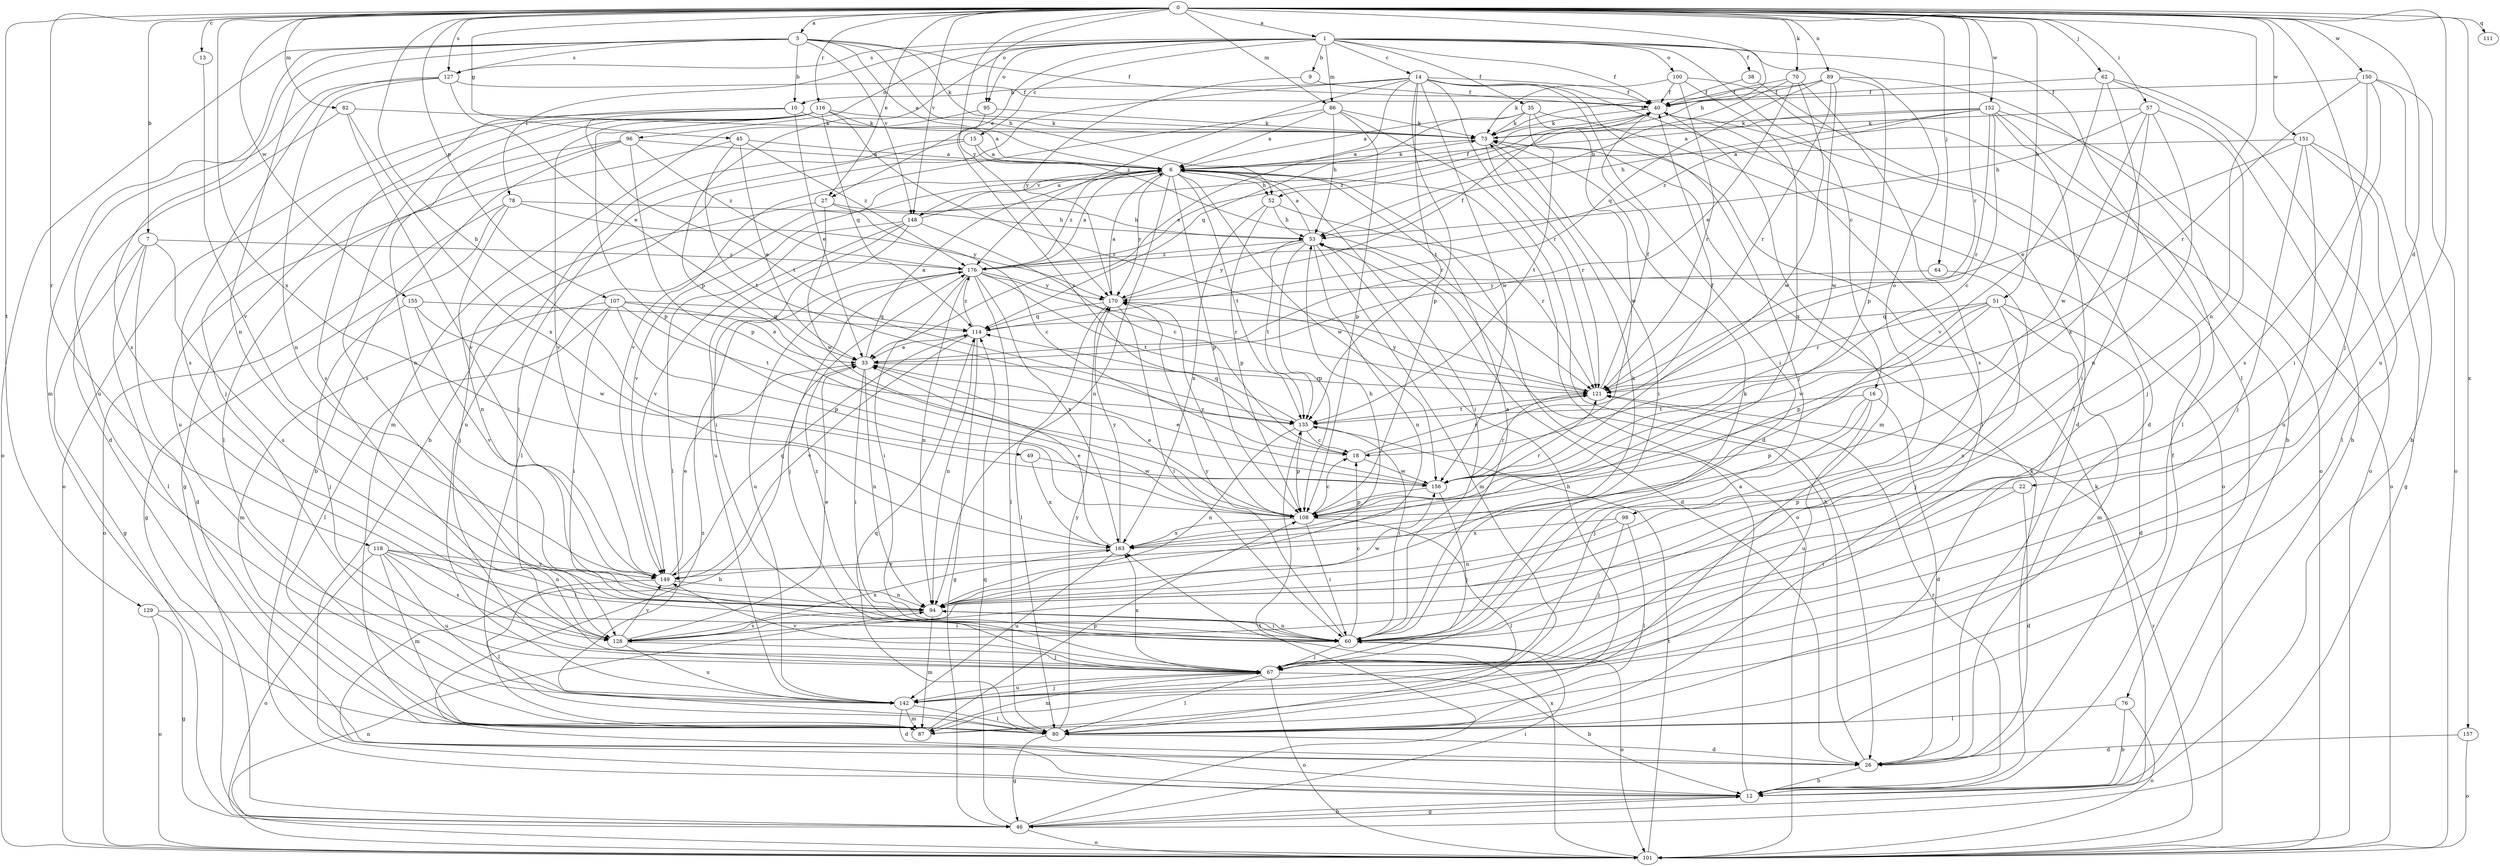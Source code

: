 strict digraph  {
0;
1;
5;
6;
7;
9;
10;
12;
13;
14;
15;
16;
18;
22;
26;
27;
33;
35;
38;
40;
45;
46;
49;
51;
52;
53;
57;
60;
62;
64;
67;
70;
73;
76;
78;
80;
82;
86;
87;
89;
94;
95;
96;
98;
100;
101;
107;
108;
111;
114;
116;
118;
121;
127;
128;
129;
135;
142;
148;
149;
150;
151;
152;
155;
156;
157;
163;
170;
176;
0 -> 1  [label=a];
0 -> 5  [label=a];
0 -> 7  [label=b];
0 -> 13  [label=c];
0 -> 22  [label=d];
0 -> 27  [label=e];
0 -> 45  [label=g];
0 -> 49  [label=h];
0 -> 51  [label=h];
0 -> 52  [label=h];
0 -> 57  [label=i];
0 -> 62  [label=j];
0 -> 64  [label=j];
0 -> 67  [label=j];
0 -> 70  [label=k];
0 -> 82  [label=m];
0 -> 86  [label=m];
0 -> 89  [label=n];
0 -> 94  [label=n];
0 -> 95  [label=o];
0 -> 107  [label=p];
0 -> 111  [label=q];
0 -> 116  [label=r];
0 -> 118  [label=r];
0 -> 121  [label=r];
0 -> 127  [label=s];
0 -> 129  [label=t];
0 -> 142  [label=u];
0 -> 148  [label=v];
0 -> 150  [label=w];
0 -> 151  [label=w];
0 -> 152  [label=w];
0 -> 155  [label=w];
0 -> 157  [label=x];
0 -> 163  [label=x];
0 -> 170  [label=y];
1 -> 9  [label=b];
1 -> 14  [label=c];
1 -> 15  [label=c];
1 -> 16  [label=c];
1 -> 27  [label=e];
1 -> 35  [label=f];
1 -> 38  [label=f];
1 -> 40  [label=f];
1 -> 76  [label=l];
1 -> 78  [label=l];
1 -> 86  [label=m];
1 -> 95  [label=o];
1 -> 96  [label=o];
1 -> 98  [label=o];
1 -> 100  [label=o];
1 -> 108  [label=p];
1 -> 127  [label=s];
5 -> 6  [label=a];
5 -> 10  [label=b];
5 -> 40  [label=f];
5 -> 52  [label=h];
5 -> 73  [label=k];
5 -> 87  [label=m];
5 -> 94  [label=n];
5 -> 101  [label=o];
5 -> 127  [label=s];
5 -> 128  [label=s];
5 -> 148  [label=v];
6 -> 52  [label=h];
6 -> 60  [label=i];
6 -> 73  [label=k];
6 -> 80  [label=l];
6 -> 94  [label=n];
6 -> 101  [label=o];
6 -> 108  [label=p];
6 -> 135  [label=t];
6 -> 148  [label=v];
6 -> 149  [label=v];
6 -> 156  [label=w];
6 -> 170  [label=y];
6 -> 176  [label=z];
7 -> 26  [label=d];
7 -> 46  [label=g];
7 -> 80  [label=l];
7 -> 128  [label=s];
7 -> 176  [label=z];
9 -> 40  [label=f];
9 -> 170  [label=y];
10 -> 33  [label=e];
10 -> 73  [label=k];
10 -> 101  [label=o];
10 -> 128  [label=s];
10 -> 135  [label=t];
12 -> 6  [label=a];
12 -> 40  [label=f];
12 -> 46  [label=g];
12 -> 73  [label=k];
12 -> 121  [label=r];
12 -> 176  [label=z];
13 -> 149  [label=v];
14 -> 10  [label=b];
14 -> 12  [label=b];
14 -> 26  [label=d];
14 -> 33  [label=e];
14 -> 40  [label=f];
14 -> 60  [label=i];
14 -> 67  [label=j];
14 -> 108  [label=p];
14 -> 121  [label=r];
14 -> 135  [label=t];
14 -> 156  [label=w];
14 -> 176  [label=z];
15 -> 6  [label=a];
15 -> 67  [label=j];
15 -> 121  [label=r];
15 -> 142  [label=u];
16 -> 26  [label=d];
16 -> 67  [label=j];
16 -> 108  [label=p];
16 -> 135  [label=t];
16 -> 142  [label=u];
18 -> 40  [label=f];
18 -> 121  [label=r];
18 -> 156  [label=w];
22 -> 26  [label=d];
22 -> 60  [label=i];
22 -> 108  [label=p];
26 -> 12  [label=b];
26 -> 53  [label=h];
27 -> 18  [label=c];
27 -> 53  [label=h];
27 -> 67  [label=j];
27 -> 156  [label=w];
33 -> 6  [label=a];
33 -> 12  [label=b];
33 -> 60  [label=i];
33 -> 94  [label=n];
33 -> 121  [label=r];
35 -> 6  [label=a];
35 -> 73  [label=k];
35 -> 101  [label=o];
35 -> 114  [label=q];
35 -> 135  [label=t];
35 -> 156  [label=w];
38 -> 26  [label=d];
38 -> 40  [label=f];
40 -> 73  [label=k];
40 -> 80  [label=l];
40 -> 87  [label=m];
40 -> 176  [label=z];
45 -> 6  [label=a];
45 -> 33  [label=e];
45 -> 135  [label=t];
45 -> 142  [label=u];
45 -> 176  [label=z];
46 -> 12  [label=b];
46 -> 60  [label=i];
46 -> 73  [label=k];
46 -> 101  [label=o];
46 -> 114  [label=q];
46 -> 135  [label=t];
49 -> 156  [label=w];
49 -> 163  [label=x];
51 -> 26  [label=d];
51 -> 67  [label=j];
51 -> 87  [label=m];
51 -> 108  [label=p];
51 -> 114  [label=q];
51 -> 121  [label=r];
51 -> 156  [label=w];
52 -> 53  [label=h];
52 -> 108  [label=p];
52 -> 121  [label=r];
52 -> 163  [label=x];
53 -> 6  [label=a];
53 -> 26  [label=d];
53 -> 87  [label=m];
53 -> 94  [label=n];
53 -> 108  [label=p];
53 -> 135  [label=t];
53 -> 170  [label=y];
53 -> 176  [label=z];
57 -> 53  [label=h];
57 -> 67  [label=j];
57 -> 73  [label=k];
57 -> 94  [label=n];
57 -> 156  [label=w];
57 -> 163  [label=x];
60 -> 6  [label=a];
60 -> 18  [label=c];
60 -> 67  [label=j];
60 -> 73  [label=k];
60 -> 94  [label=n];
60 -> 101  [label=o];
60 -> 170  [label=y];
62 -> 12  [label=b];
62 -> 40  [label=f];
62 -> 80  [label=l];
62 -> 101  [label=o];
62 -> 149  [label=v];
64 -> 128  [label=s];
64 -> 170  [label=y];
67 -> 12  [label=b];
67 -> 80  [label=l];
67 -> 87  [label=m];
67 -> 101  [label=o];
67 -> 142  [label=u];
67 -> 149  [label=v];
67 -> 163  [label=x];
67 -> 176  [label=z];
70 -> 33  [label=e];
70 -> 40  [label=f];
70 -> 53  [label=h];
70 -> 128  [label=s];
70 -> 156  [label=w];
73 -> 6  [label=a];
73 -> 60  [label=i];
73 -> 121  [label=r];
76 -> 12  [label=b];
76 -> 80  [label=l];
76 -> 101  [label=o];
78 -> 46  [label=g];
78 -> 53  [label=h];
78 -> 94  [label=n];
78 -> 101  [label=o];
78 -> 170  [label=y];
80 -> 26  [label=d];
80 -> 46  [label=g];
80 -> 53  [label=h];
80 -> 114  [label=q];
80 -> 170  [label=y];
82 -> 26  [label=d];
82 -> 73  [label=k];
82 -> 149  [label=v];
82 -> 163  [label=x];
86 -> 6  [label=a];
86 -> 26  [label=d];
86 -> 53  [label=h];
86 -> 73  [label=k];
86 -> 108  [label=p];
86 -> 149  [label=v];
87 -> 108  [label=p];
89 -> 12  [label=b];
89 -> 40  [label=f];
89 -> 73  [label=k];
89 -> 108  [label=p];
89 -> 114  [label=q];
89 -> 121  [label=r];
89 -> 156  [label=w];
94 -> 60  [label=i];
94 -> 73  [label=k];
94 -> 87  [label=m];
94 -> 128  [label=s];
94 -> 156  [label=w];
95 -> 18  [label=c];
95 -> 73  [label=k];
95 -> 87  [label=m];
96 -> 6  [label=a];
96 -> 12  [label=b];
96 -> 46  [label=g];
96 -> 80  [label=l];
96 -> 108  [label=p];
96 -> 176  [label=z];
98 -> 67  [label=j];
98 -> 80  [label=l];
98 -> 94  [label=n];
98 -> 163  [label=x];
100 -> 40  [label=f];
100 -> 73  [label=k];
100 -> 101  [label=o];
100 -> 121  [label=r];
100 -> 163  [label=x];
101 -> 94  [label=n];
101 -> 121  [label=r];
101 -> 135  [label=t];
101 -> 163  [label=x];
107 -> 33  [label=e];
107 -> 60  [label=i];
107 -> 80  [label=l];
107 -> 87  [label=m];
107 -> 108  [label=p];
107 -> 114  [label=q];
107 -> 135  [label=t];
108 -> 18  [label=c];
108 -> 33  [label=e];
108 -> 60  [label=i];
108 -> 80  [label=l];
108 -> 121  [label=r];
108 -> 163  [label=x];
108 -> 170  [label=y];
114 -> 33  [label=e];
114 -> 46  [label=g];
114 -> 94  [label=n];
114 -> 149  [label=v];
114 -> 176  [label=z];
116 -> 6  [label=a];
116 -> 67  [label=j];
116 -> 73  [label=k];
116 -> 94  [label=n];
116 -> 108  [label=p];
116 -> 114  [label=q];
116 -> 121  [label=r];
116 -> 128  [label=s];
116 -> 149  [label=v];
118 -> 60  [label=i];
118 -> 87  [label=m];
118 -> 94  [label=n];
118 -> 101  [label=o];
118 -> 128  [label=s];
118 -> 142  [label=u];
118 -> 149  [label=v];
121 -> 40  [label=f];
121 -> 135  [label=t];
121 -> 170  [label=y];
127 -> 33  [label=e];
127 -> 40  [label=f];
127 -> 94  [label=n];
127 -> 128  [label=s];
127 -> 142  [label=u];
128 -> 33  [label=e];
128 -> 67  [label=j];
128 -> 142  [label=u];
128 -> 149  [label=v];
128 -> 163  [label=x];
129 -> 46  [label=g];
129 -> 60  [label=i];
129 -> 101  [label=o];
135 -> 18  [label=c];
135 -> 60  [label=i];
135 -> 94  [label=n];
135 -> 108  [label=p];
135 -> 114  [label=q];
142 -> 26  [label=d];
142 -> 67  [label=j];
142 -> 80  [label=l];
142 -> 87  [label=m];
148 -> 6  [label=a];
148 -> 18  [label=c];
148 -> 40  [label=f];
148 -> 60  [label=i];
148 -> 80  [label=l];
148 -> 142  [label=u];
148 -> 149  [label=v];
149 -> 33  [label=e];
149 -> 80  [label=l];
149 -> 94  [label=n];
149 -> 114  [label=q];
150 -> 12  [label=b];
150 -> 40  [label=f];
150 -> 60  [label=i];
150 -> 101  [label=o];
150 -> 121  [label=r];
150 -> 128  [label=s];
151 -> 6  [label=a];
151 -> 33  [label=e];
151 -> 46  [label=g];
151 -> 67  [label=j];
151 -> 80  [label=l];
151 -> 142  [label=u];
152 -> 6  [label=a];
152 -> 18  [label=c];
152 -> 53  [label=h];
152 -> 60  [label=i];
152 -> 73  [label=k];
152 -> 80  [label=l];
152 -> 101  [label=o];
152 -> 121  [label=r];
152 -> 176  [label=z];
155 -> 67  [label=j];
155 -> 114  [label=q];
155 -> 149  [label=v];
155 -> 156  [label=w];
156 -> 33  [label=e];
156 -> 67  [label=j];
156 -> 108  [label=p];
156 -> 121  [label=r];
157 -> 26  [label=d];
157 -> 101  [label=o];
163 -> 33  [label=e];
163 -> 53  [label=h];
163 -> 142  [label=u];
163 -> 149  [label=v];
163 -> 170  [label=y];
170 -> 6  [label=a];
170 -> 40  [label=f];
170 -> 60  [label=i];
170 -> 80  [label=l];
170 -> 114  [label=q];
176 -> 6  [label=a];
176 -> 60  [label=i];
176 -> 67  [label=j];
176 -> 80  [label=l];
176 -> 94  [label=n];
176 -> 121  [label=r];
176 -> 135  [label=t];
176 -> 142  [label=u];
176 -> 163  [label=x];
176 -> 170  [label=y];
}

